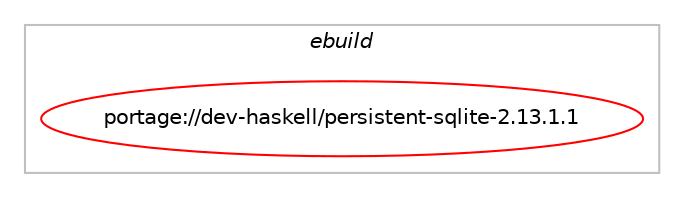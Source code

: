 digraph prolog {

# *************
# Graph options
# *************

newrank=true;
concentrate=true;
compound=true;
graph [rankdir=LR,fontname=Helvetica,fontsize=10,ranksep=1.5];#, ranksep=2.5, nodesep=0.2];
edge  [arrowhead=vee];
node  [fontname=Helvetica,fontsize=10];

# **********
# The ebuild
# **********

subgraph cluster_leftcol {
color=gray;
label=<<i>ebuild</i>>;
id [label="portage://dev-haskell/persistent-sqlite-2.13.1.1", color=red, width=4, href="../dev-haskell/persistent-sqlite-2.13.1.1.svg"];
}

# ****************
# The dependencies
# ****************

subgraph cluster_midcol {
color=gray;
label=<<i>dependencies</i>>;
subgraph cluster_compile {
fillcolor="#eeeeee";
style=filled;
label=<<i>compile</i>>;
# *** BEGIN UNKNOWN DEPENDENCY TYPE (TODO) ***
# id -> equal(use_conditional_group(positive,hscolour,portage://dev-haskell/persistent-sqlite-2.13.1.1,[package_dependency(portage://dev-haskell/persistent-sqlite-2.13.1.1,install,no,dev-haskell,hscolour,none,[,,],[],[])]))
# *** END UNKNOWN DEPENDENCY TYPE (TODO) ***

# *** BEGIN UNKNOWN DEPENDENCY TYPE (TODO) ***
# id -> equal(use_conditional_group(positive,test,portage://dev-haskell/persistent-sqlite-2.13.1.1,[package_dependency(portage://dev-haskell/persistent-sqlite-2.13.1.1,install,no,dev-haskell,exceptions,none,[,,],[],[]),package_dependency(portage://dev-haskell/persistent-sqlite-2.13.1.1,install,no,dev-haskell,fast-logger,none,[,,],[],[]),package_dependency(portage://dev-haskell/persistent-sqlite-2.13.1.1,install,no,dev-haskell,hspec,greaterequal,[2.4,,,2.4],[],[]),package_dependency(portage://dev-haskell/persistent-sqlite-2.13.1.1,install,no,dev-haskell,hunit,none,[,,],[],[]),package_dependency(portage://dev-haskell/persistent-sqlite-2.13.1.1,install,no,dev-haskell,microlens,none,[,,],[],[]),package_dependency(portage://dev-haskell/persistent-sqlite-2.13.1.1,install,no,dev-haskell,persistent-test,none,[,,],[],[]),package_dependency(portage://dev-haskell/persistent-sqlite-2.13.1.1,install,no,dev-haskell,quickcheck,none,[,,],[],[]),package_dependency(portage://dev-haskell/persistent-sqlite-2.13.1.1,install,no,dev-haskell,system-fileio,none,[,,],[],[]),package_dependency(portage://dev-haskell/persistent-sqlite-2.13.1.1,install,no,dev-haskell,system-filepath,none,[,,],[],[]),package_dependency(portage://dev-haskell/persistent-sqlite-2.13.1.1,install,no,dev-haskell,temporary,none,[,,],[],[])]))
# *** END UNKNOWN DEPENDENCY TYPE (TODO) ***

# *** BEGIN UNKNOWN DEPENDENCY TYPE (TODO) ***
# id -> equal(package_dependency(portage://dev-haskell/persistent-sqlite-2.13.1.1,install,no,dev-db,sqlite,greaterequal,[3.0,,,3.0],[],[]))
# *** END UNKNOWN DEPENDENCY TYPE (TODO) ***

# *** BEGIN UNKNOWN DEPENDENCY TYPE (TODO) ***
# id -> equal(package_dependency(portage://dev-haskell/persistent-sqlite-2.13.1.1,install,no,dev-haskell,aeson,greaterequal,[1.0,,,1.0],any_same_slot,[use(optenable(profile),none)]))
# *** END UNKNOWN DEPENDENCY TYPE (TODO) ***

# *** BEGIN UNKNOWN DEPENDENCY TYPE (TODO) ***
# id -> equal(package_dependency(portage://dev-haskell/persistent-sqlite-2.13.1.1,install,no,dev-haskell,cabal,greaterequal,[3.0.0.0,,,3.0.0.0],[],[]))
# *** END UNKNOWN DEPENDENCY TYPE (TODO) ***

# *** BEGIN UNKNOWN DEPENDENCY TYPE (TODO) ***
# id -> equal(package_dependency(portage://dev-haskell/persistent-sqlite-2.13.1.1,install,no,dev-haskell,conduit,greaterequal,[1.2.12,,,1.2.12],any_same_slot,[use(optenable(profile),none)]))
# *** END UNKNOWN DEPENDENCY TYPE (TODO) ***

# *** BEGIN UNKNOWN DEPENDENCY TYPE (TODO) ***
# id -> equal(package_dependency(portage://dev-haskell/persistent-sqlite-2.13.1.1,install,no,dev-haskell,microlens-th,greaterequal,[0.4.1.1,,,0.4.1.1],any_same_slot,[use(optenable(profile),none)]))
# *** END UNKNOWN DEPENDENCY TYPE (TODO) ***

# *** BEGIN UNKNOWN DEPENDENCY TYPE (TODO) ***
# id -> equal(package_dependency(portage://dev-haskell/persistent-sqlite-2.13.1.1,install,no,dev-haskell,monad-logger,greaterequal,[0.3.25,,,0.3.25],any_same_slot,[use(optenable(profile),none)]))
# *** END UNKNOWN DEPENDENCY TYPE (TODO) ***

# *** BEGIN UNKNOWN DEPENDENCY TYPE (TODO) ***
# id -> equal(package_dependency(portage://dev-haskell/persistent-sqlite-2.13.1.1,install,no,dev-haskell,persistent,greaterequal,[2.13.3,,,2.13.3],any_same_slot,[use(optenable(profile),none)]))
# *** END UNKNOWN DEPENDENCY TYPE (TODO) ***

# *** BEGIN UNKNOWN DEPENDENCY TYPE (TODO) ***
# id -> equal(package_dependency(portage://dev-haskell/persistent-sqlite-2.13.1.1,install,no,dev-haskell,persistent,smaller,[3,,,3],any_same_slot,[use(optenable(profile),none)]))
# *** END UNKNOWN DEPENDENCY TYPE (TODO) ***

# *** BEGIN UNKNOWN DEPENDENCY TYPE (TODO) ***
# id -> equal(package_dependency(portage://dev-haskell/persistent-sqlite-2.13.1.1,install,no,dev-haskell,resource-pool,none,[,,],any_same_slot,[use(optenable(profile),none)]))
# *** END UNKNOWN DEPENDENCY TYPE (TODO) ***

# *** BEGIN UNKNOWN DEPENDENCY TYPE (TODO) ***
# id -> equal(package_dependency(portage://dev-haskell/persistent-sqlite-2.13.1.1,install,no,dev-haskell,resourcet,greaterequal,[1.1.9,,,1.1.9],any_same_slot,[use(optenable(profile),none)]))
# *** END UNKNOWN DEPENDENCY TYPE (TODO) ***

# *** BEGIN UNKNOWN DEPENDENCY TYPE (TODO) ***
# id -> equal(package_dependency(portage://dev-haskell/persistent-sqlite-2.13.1.1,install,no,dev-haskell,text,greaterequal,[1.2,,,1.2],any_same_slot,[use(optenable(profile),none)]))
# *** END UNKNOWN DEPENDENCY TYPE (TODO) ***

# *** BEGIN UNKNOWN DEPENDENCY TYPE (TODO) ***
# id -> equal(package_dependency(portage://dev-haskell/persistent-sqlite-2.13.1.1,install,no,dev-haskell,unliftio-core,none,[,,],any_same_slot,[use(optenable(profile),none)]))
# *** END UNKNOWN DEPENDENCY TYPE (TODO) ***

# *** BEGIN UNKNOWN DEPENDENCY TYPE (TODO) ***
# id -> equal(package_dependency(portage://dev-haskell/persistent-sqlite-2.13.1.1,install,no,dev-haskell,unordered-containers,none,[,,],any_same_slot,[use(optenable(profile),none)]))
# *** END UNKNOWN DEPENDENCY TYPE (TODO) ***

# *** BEGIN UNKNOWN DEPENDENCY TYPE (TODO) ***
# id -> equal(package_dependency(portage://dev-haskell/persistent-sqlite-2.13.1.1,install,no,dev-lang,ghc,greaterequal,[8.8.1,,,8.8.1],any_same_slot,[]))
# *** END UNKNOWN DEPENDENCY TYPE (TODO) ***

# *** BEGIN UNKNOWN DEPENDENCY TYPE (TODO) ***
# id -> equal(package_dependency(portage://dev-haskell/persistent-sqlite-2.13.1.1,install,no,virtual,libc,none,[,,],[],[]))
# *** END UNKNOWN DEPENDENCY TYPE (TODO) ***

}
subgraph cluster_compileandrun {
fillcolor="#eeeeee";
style=filled;
label=<<i>compile and run</i>>;
}
subgraph cluster_run {
fillcolor="#eeeeee";
style=filled;
label=<<i>run</i>>;
# *** BEGIN UNKNOWN DEPENDENCY TYPE (TODO) ***
# id -> equal(package_dependency(portage://dev-haskell/persistent-sqlite-2.13.1.1,run,no,dev-db,sqlite,greaterequal,[3.0,,,3.0],[],[]))
# *** END UNKNOWN DEPENDENCY TYPE (TODO) ***

# *** BEGIN UNKNOWN DEPENDENCY TYPE (TODO) ***
# id -> equal(package_dependency(portage://dev-haskell/persistent-sqlite-2.13.1.1,run,no,dev-haskell,aeson,greaterequal,[1.0,,,1.0],any_same_slot,[use(optenable(profile),none)]))
# *** END UNKNOWN DEPENDENCY TYPE (TODO) ***

# *** BEGIN UNKNOWN DEPENDENCY TYPE (TODO) ***
# id -> equal(package_dependency(portage://dev-haskell/persistent-sqlite-2.13.1.1,run,no,dev-haskell,conduit,greaterequal,[1.2.12,,,1.2.12],any_same_slot,[use(optenable(profile),none)]))
# *** END UNKNOWN DEPENDENCY TYPE (TODO) ***

# *** BEGIN UNKNOWN DEPENDENCY TYPE (TODO) ***
# id -> equal(package_dependency(portage://dev-haskell/persistent-sqlite-2.13.1.1,run,no,dev-haskell,microlens-th,greaterequal,[0.4.1.1,,,0.4.1.1],any_same_slot,[use(optenable(profile),none)]))
# *** END UNKNOWN DEPENDENCY TYPE (TODO) ***

# *** BEGIN UNKNOWN DEPENDENCY TYPE (TODO) ***
# id -> equal(package_dependency(portage://dev-haskell/persistent-sqlite-2.13.1.1,run,no,dev-haskell,monad-logger,greaterequal,[0.3.25,,,0.3.25],any_same_slot,[use(optenable(profile),none)]))
# *** END UNKNOWN DEPENDENCY TYPE (TODO) ***

# *** BEGIN UNKNOWN DEPENDENCY TYPE (TODO) ***
# id -> equal(package_dependency(portage://dev-haskell/persistent-sqlite-2.13.1.1,run,no,dev-haskell,persistent,greaterequal,[2.13.3,,,2.13.3],any_same_slot,[use(optenable(profile),none)]))
# *** END UNKNOWN DEPENDENCY TYPE (TODO) ***

# *** BEGIN UNKNOWN DEPENDENCY TYPE (TODO) ***
# id -> equal(package_dependency(portage://dev-haskell/persistent-sqlite-2.13.1.1,run,no,dev-haskell,persistent,smaller,[3,,,3],any_same_slot,[use(optenable(profile),none)]))
# *** END UNKNOWN DEPENDENCY TYPE (TODO) ***

# *** BEGIN UNKNOWN DEPENDENCY TYPE (TODO) ***
# id -> equal(package_dependency(portage://dev-haskell/persistent-sqlite-2.13.1.1,run,no,dev-haskell,resource-pool,none,[,,],any_same_slot,[use(optenable(profile),none)]))
# *** END UNKNOWN DEPENDENCY TYPE (TODO) ***

# *** BEGIN UNKNOWN DEPENDENCY TYPE (TODO) ***
# id -> equal(package_dependency(portage://dev-haskell/persistent-sqlite-2.13.1.1,run,no,dev-haskell,resourcet,greaterequal,[1.1.9,,,1.1.9],any_same_slot,[use(optenable(profile),none)]))
# *** END UNKNOWN DEPENDENCY TYPE (TODO) ***

# *** BEGIN UNKNOWN DEPENDENCY TYPE (TODO) ***
# id -> equal(package_dependency(portage://dev-haskell/persistent-sqlite-2.13.1.1,run,no,dev-haskell,text,greaterequal,[1.2,,,1.2],any_same_slot,[use(optenable(profile),none)]))
# *** END UNKNOWN DEPENDENCY TYPE (TODO) ***

# *** BEGIN UNKNOWN DEPENDENCY TYPE (TODO) ***
# id -> equal(package_dependency(portage://dev-haskell/persistent-sqlite-2.13.1.1,run,no,dev-haskell,unliftio-core,none,[,,],any_same_slot,[use(optenable(profile),none)]))
# *** END UNKNOWN DEPENDENCY TYPE (TODO) ***

# *** BEGIN UNKNOWN DEPENDENCY TYPE (TODO) ***
# id -> equal(package_dependency(portage://dev-haskell/persistent-sqlite-2.13.1.1,run,no,dev-haskell,unordered-containers,none,[,,],any_same_slot,[use(optenable(profile),none)]))
# *** END UNKNOWN DEPENDENCY TYPE (TODO) ***

# *** BEGIN UNKNOWN DEPENDENCY TYPE (TODO) ***
# id -> equal(package_dependency(portage://dev-haskell/persistent-sqlite-2.13.1.1,run,no,dev-lang,ghc,greaterequal,[8.8.1,,,8.8.1],any_same_slot,[]))
# *** END UNKNOWN DEPENDENCY TYPE (TODO) ***

# *** BEGIN UNKNOWN DEPENDENCY TYPE (TODO) ***
# id -> equal(package_dependency(portage://dev-haskell/persistent-sqlite-2.13.1.1,run,no,dev-lang,ghc,none,[,,],any_same_slot,[use(optenable(profile),none)]))
# *** END UNKNOWN DEPENDENCY TYPE (TODO) ***

# *** BEGIN UNKNOWN DEPENDENCY TYPE (TODO) ***
# id -> equal(package_dependency(portage://dev-haskell/persistent-sqlite-2.13.1.1,run,no,virtual,libc,none,[,,],[],[]))
# *** END UNKNOWN DEPENDENCY TYPE (TODO) ***

}
}

# **************
# The candidates
# **************

subgraph cluster_choices {
rank=same;
color=gray;
label=<<i>candidates</i>>;

}

}
